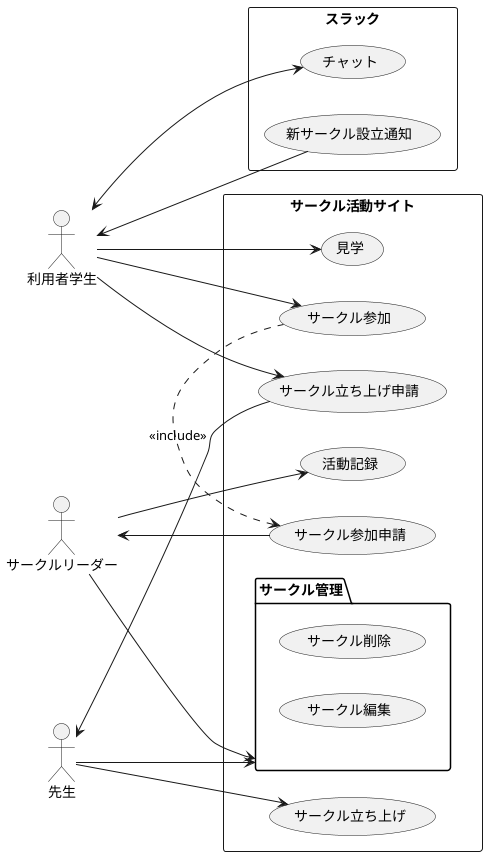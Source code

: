 @startuml ユースケース図
left to right direction

    actor 利用者学生
    actor 先生
    actor サークルリーダー
rectangle サークル活動サイト {

    usecase サークル立ち上げ申請
    usecase サークル立ち上げ
    usecase サークル参加申請
    usecase 活動記録
    usecase サークル参加
    usecase 見学

    利用者学生 --> サークル立ち上げ申請
    利用者学生 -> サークル参加
    利用者学生 --> 見学
    サークルリーダー --> 活動記録
    サークルリーダー --> サークル管理
    先生 --> サークル立ち上げ
    先生 --> サークル管理
        サークル参加申請 <. サークル参加 : <<include>>
        サークル立ち上げ申請 --> 先生

    package サークル管理{
        usecase サークル削除
        usecase サークル編集
    }
    }
rectangle スラック {
    actor 利用者学生
    usecase チャット
    usecase 新サークル設立通知

    利用者学生 <--> チャット
    新サークル設立通知 --> 利用者学生
} 
サークル参加申請 --> サークルリーダー

@endumll